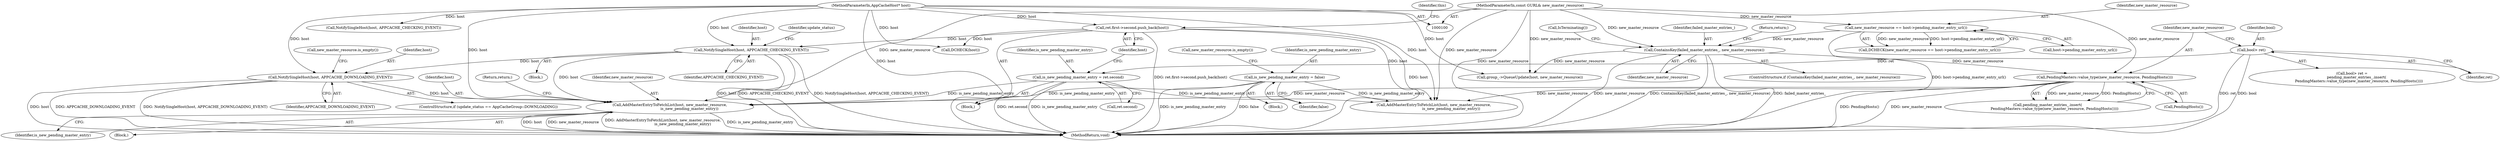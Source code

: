 digraph "0_Chrome_e5c298b780737c53fa9aae44d6fef522931d88b0_0@pointer" {
"1000193" [label="(Call,AddMasterEntryToFetchList(host, new_master_resource,\n                                  is_new_pending_master_entry))"];
"1000186" [label="(Call,NotifySingleHost(host, APPCACHE_DOWNLOADING_EVENT))"];
"1000179" [label="(Call,NotifySingleHost(host, APPCACHE_CHECKING_EVENT))"];
"1000159" [label="(Call,ret.first->second.push_back(host))"];
"1000101" [label="(MethodParameterIn,AppCacheHost* host)"];
"1000151" [label="(Call,PendingMasters::value_type(new_master_resource, PendingHosts()))"];
"1000131" [label="(Call,ContainsKey(failed_master_entries_, new_master_resource))"];
"1000120" [label="(Call,new_master_resource == host->pending_master_entry_url())"];
"1000102" [label="(MethodParameterIn,const GURL& new_master_resource)"];
"1000154" [label="(Call,is_new_pending_master_entry = ret.second)"];
"1000147" [label="(Call,bool> ret)"];
"1000112" [label="(Call,is_new_pending_master_entry = false)"];
"1000103" [label="(Block,)"];
"1000146" [label="(Call,bool> ret =\n        pending_master_entries_.insert(\n            PendingMasters::value_type(new_master_resource, PendingHosts())))"];
"1000178" [label="(Block,)"];
"1000194" [label="(Identifier,host)"];
"1000154" [label="(Call,is_new_pending_master_entry = ret.second)"];
"1000112" [label="(Call,is_new_pending_master_entry = false)"];
"1000181" [label="(Identifier,APPCACHE_CHECKING_EVENT)"];
"1000193" [label="(Call,AddMasterEntryToFetchList(host, new_master_resource,\n                                  is_new_pending_master_entry))"];
"1000136" [label="(Call,IsTerminating())"];
"1000186" [label="(Call,NotifySingleHost(host, APPCACHE_DOWNLOADING_EVENT))"];
"1000138" [label="(Call,group_->QueueUpdate(host, new_master_resource))"];
"1000114" [label="(Identifier,false)"];
"1000196" [label="(Identifier,is_new_pending_master_entry)"];
"1000118" [label="(Block,)"];
"1000233" [label="(Call,DCHECK(host))"];
"1000155" [label="(Identifier,is_new_pending_master_entry)"];
"1000156" [label="(Call,ret.second)"];
"1000113" [label="(Identifier,is_new_pending_master_entry)"];
"1000121" [label="(Identifier,new_master_resource)"];
"1000187" [label="(Identifier,host)"];
"1000119" [label="(Call,DCHECK(new_master_resource == host->pending_master_entry_url()))"];
"1000149" [label="(Identifier,ret)"];
"1000184" [label="(Identifier,update_status)"];
"1000122" [label="(Call,host->pending_master_entry_url())"];
"1000182" [label="(ControlStructure,if (update_status == AppCacheGroup::DOWNLOADING))"];
"1000120" [label="(Call,new_master_resource == host->pending_master_entry_url())"];
"1000162" [label="(Identifier,this)"];
"1000131" [label="(Call,ContainsKey(failed_master_entries_, new_master_resource))"];
"1000148" [label="(Identifier,bool)"];
"1000160" [label="(Identifier,host)"];
"1000117" [label="(Call,new_master_resource.is_empty())"];
"1000152" [label="(Identifier,new_master_resource)"];
"1000153" [label="(Call,PendingHosts())"];
"1000197" [label="(Return,return;)"];
"1000235" [label="(Call,NotifySingleHost(host, APPCACHE_CHECKING_EVENT))"];
"1000130" [label="(ControlStructure,if (ContainsKey(failed_master_entries_, new_master_resource)))"];
"1000147" [label="(Call,bool> ret)"];
"1000242" [label="(Call,AddMasterEntryToFetchList(host, new_master_resource,\n                              is_new_pending_master_entry))"];
"1000151" [label="(Call,PendingMasters::value_type(new_master_resource, PendingHosts()))"];
"1000195" [label="(Identifier,new_master_resource)"];
"1000102" [label="(MethodParameterIn,const GURL& new_master_resource)"];
"1000188" [label="(Identifier,APPCACHE_DOWNLOADING_EVENT)"];
"1000132" [label="(Identifier,failed_master_entries_)"];
"1000180" [label="(Identifier,host)"];
"1000192" [label="(Block,)"];
"1000179" [label="(Call,NotifySingleHost(host, APPCACHE_CHECKING_EVENT))"];
"1000159" [label="(Call,ret.first->second.push_back(host))"];
"1000101" [label="(MethodParameterIn,AppCacheHost* host)"];
"1000133" [label="(Identifier,new_master_resource)"];
"1000150" [label="(Call,pending_master_entries_.insert(\n            PendingMasters::value_type(new_master_resource, PendingHosts())))"];
"1000134" [label="(Return,return;)"];
"1000254" [label="(MethodReturn,void)"];
"1000191" [label="(Call,new_master_resource.is_empty())"];
"1000193" -> "1000192"  [label="AST: "];
"1000193" -> "1000196"  [label="CFG: "];
"1000194" -> "1000193"  [label="AST: "];
"1000195" -> "1000193"  [label="AST: "];
"1000196" -> "1000193"  [label="AST: "];
"1000197" -> "1000193"  [label="CFG: "];
"1000193" -> "1000254"  [label="DDG: host"];
"1000193" -> "1000254"  [label="DDG: new_master_resource"];
"1000193" -> "1000254"  [label="DDG: AddMasterEntryToFetchList(host, new_master_resource,\n                                  is_new_pending_master_entry)"];
"1000193" -> "1000254"  [label="DDG: is_new_pending_master_entry"];
"1000186" -> "1000193"  [label="DDG: host"];
"1000179" -> "1000193"  [label="DDG: host"];
"1000101" -> "1000193"  [label="DDG: host"];
"1000151" -> "1000193"  [label="DDG: new_master_resource"];
"1000102" -> "1000193"  [label="DDG: new_master_resource"];
"1000154" -> "1000193"  [label="DDG: is_new_pending_master_entry"];
"1000112" -> "1000193"  [label="DDG: is_new_pending_master_entry"];
"1000186" -> "1000182"  [label="AST: "];
"1000186" -> "1000188"  [label="CFG: "];
"1000187" -> "1000186"  [label="AST: "];
"1000188" -> "1000186"  [label="AST: "];
"1000191" -> "1000186"  [label="CFG: "];
"1000186" -> "1000254"  [label="DDG: APPCACHE_DOWNLOADING_EVENT"];
"1000186" -> "1000254"  [label="DDG: NotifySingleHost(host, APPCACHE_DOWNLOADING_EVENT)"];
"1000186" -> "1000254"  [label="DDG: host"];
"1000179" -> "1000186"  [label="DDG: host"];
"1000101" -> "1000186"  [label="DDG: host"];
"1000179" -> "1000178"  [label="AST: "];
"1000179" -> "1000181"  [label="CFG: "];
"1000180" -> "1000179"  [label="AST: "];
"1000181" -> "1000179"  [label="AST: "];
"1000184" -> "1000179"  [label="CFG: "];
"1000179" -> "1000254"  [label="DDG: APPCACHE_CHECKING_EVENT"];
"1000179" -> "1000254"  [label="DDG: NotifySingleHost(host, APPCACHE_CHECKING_EVENT)"];
"1000179" -> "1000254"  [label="DDG: host"];
"1000159" -> "1000179"  [label="DDG: host"];
"1000101" -> "1000179"  [label="DDG: host"];
"1000159" -> "1000118"  [label="AST: "];
"1000159" -> "1000160"  [label="CFG: "];
"1000160" -> "1000159"  [label="AST: "];
"1000162" -> "1000159"  [label="CFG: "];
"1000159" -> "1000254"  [label="DDG: ret.first->second.push_back(host)"];
"1000159" -> "1000254"  [label="DDG: host"];
"1000101" -> "1000159"  [label="DDG: host"];
"1000159" -> "1000233"  [label="DDG: host"];
"1000159" -> "1000242"  [label="DDG: host"];
"1000101" -> "1000100"  [label="AST: "];
"1000101" -> "1000254"  [label="DDG: host"];
"1000101" -> "1000138"  [label="DDG: host"];
"1000101" -> "1000233"  [label="DDG: host"];
"1000101" -> "1000235"  [label="DDG: host"];
"1000101" -> "1000242"  [label="DDG: host"];
"1000151" -> "1000150"  [label="AST: "];
"1000151" -> "1000153"  [label="CFG: "];
"1000152" -> "1000151"  [label="AST: "];
"1000153" -> "1000151"  [label="AST: "];
"1000150" -> "1000151"  [label="CFG: "];
"1000151" -> "1000254"  [label="DDG: new_master_resource"];
"1000151" -> "1000254"  [label="DDG: PendingHosts()"];
"1000151" -> "1000150"  [label="DDG: new_master_resource"];
"1000151" -> "1000150"  [label="DDG: PendingHosts()"];
"1000131" -> "1000151"  [label="DDG: new_master_resource"];
"1000102" -> "1000151"  [label="DDG: new_master_resource"];
"1000151" -> "1000242"  [label="DDG: new_master_resource"];
"1000131" -> "1000130"  [label="AST: "];
"1000131" -> "1000133"  [label="CFG: "];
"1000132" -> "1000131"  [label="AST: "];
"1000133" -> "1000131"  [label="AST: "];
"1000134" -> "1000131"  [label="CFG: "];
"1000136" -> "1000131"  [label="CFG: "];
"1000131" -> "1000254"  [label="DDG: failed_master_entries_"];
"1000131" -> "1000254"  [label="DDG: new_master_resource"];
"1000131" -> "1000254"  [label="DDG: ContainsKey(failed_master_entries_, new_master_resource)"];
"1000120" -> "1000131"  [label="DDG: new_master_resource"];
"1000102" -> "1000131"  [label="DDG: new_master_resource"];
"1000131" -> "1000138"  [label="DDG: new_master_resource"];
"1000120" -> "1000119"  [label="AST: "];
"1000120" -> "1000122"  [label="CFG: "];
"1000121" -> "1000120"  [label="AST: "];
"1000122" -> "1000120"  [label="AST: "];
"1000119" -> "1000120"  [label="CFG: "];
"1000120" -> "1000254"  [label="DDG: host->pending_master_entry_url()"];
"1000120" -> "1000119"  [label="DDG: new_master_resource"];
"1000120" -> "1000119"  [label="DDG: host->pending_master_entry_url()"];
"1000102" -> "1000120"  [label="DDG: new_master_resource"];
"1000102" -> "1000100"  [label="AST: "];
"1000102" -> "1000254"  [label="DDG: new_master_resource"];
"1000102" -> "1000138"  [label="DDG: new_master_resource"];
"1000102" -> "1000242"  [label="DDG: new_master_resource"];
"1000154" -> "1000118"  [label="AST: "];
"1000154" -> "1000156"  [label="CFG: "];
"1000155" -> "1000154"  [label="AST: "];
"1000156" -> "1000154"  [label="AST: "];
"1000160" -> "1000154"  [label="CFG: "];
"1000154" -> "1000254"  [label="DDG: is_new_pending_master_entry"];
"1000154" -> "1000254"  [label="DDG: ret.second"];
"1000147" -> "1000154"  [label="DDG: ret"];
"1000154" -> "1000242"  [label="DDG: is_new_pending_master_entry"];
"1000147" -> "1000146"  [label="AST: "];
"1000147" -> "1000149"  [label="CFG: "];
"1000148" -> "1000147"  [label="AST: "];
"1000149" -> "1000147"  [label="AST: "];
"1000152" -> "1000147"  [label="CFG: "];
"1000147" -> "1000254"  [label="DDG: ret"];
"1000147" -> "1000254"  [label="DDG: bool"];
"1000112" -> "1000103"  [label="AST: "];
"1000112" -> "1000114"  [label="CFG: "];
"1000113" -> "1000112"  [label="AST: "];
"1000114" -> "1000112"  [label="AST: "];
"1000117" -> "1000112"  [label="CFG: "];
"1000112" -> "1000254"  [label="DDG: false"];
"1000112" -> "1000254"  [label="DDG: is_new_pending_master_entry"];
"1000112" -> "1000242"  [label="DDG: is_new_pending_master_entry"];
}
